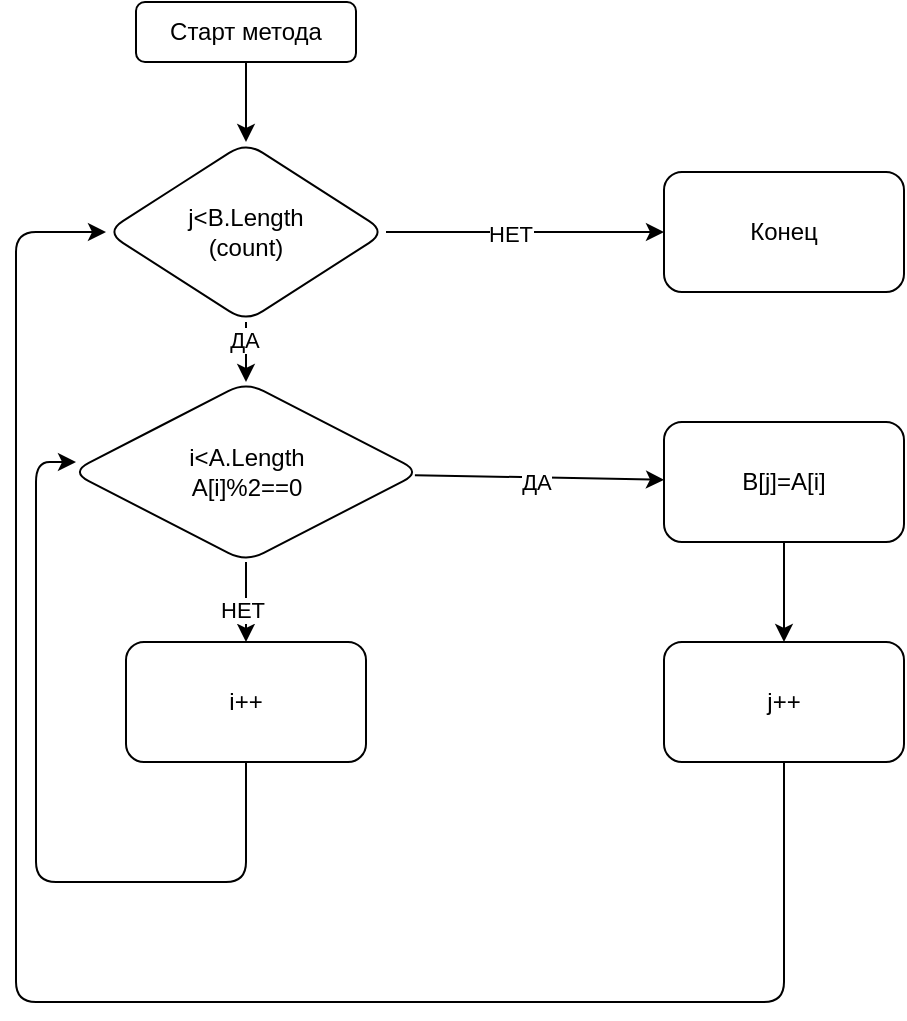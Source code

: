<mxfile>
    <diagram id="bfdL_tMOWCH0kUlOYWKH" name="Страница 1">
        <mxGraphModel dx="850" dy="306" grid="1" gridSize="10" guides="1" tooltips="1" connect="1" arrows="1" fold="1" page="1" pageScale="1" pageWidth="827" pageHeight="1169" math="0" shadow="0">
            <root>
                <mxCell id="0"/>
                <mxCell id="1" parent="0"/>
                <mxCell id="34" value="" style="edgeStyle=none;html=1;" parent="1" source="2" target="31" edge="1">
                    <mxGeometry relative="1" as="geometry"/>
                </mxCell>
                <mxCell id="2" value="Старт метода" style="rounded=1;whiteSpace=wrap;html=1;" parent="1" vertex="1">
                    <mxGeometry x="90" y="10" width="110" height="30" as="geometry"/>
                </mxCell>
                <mxCell id="14" value="" style="edgeStyle=none;html=1;" parent="1" source="12" target="13" edge="1">
                    <mxGeometry relative="1" as="geometry"/>
                </mxCell>
                <mxCell id="39" value="ДА" style="edgeLabel;html=1;align=center;verticalAlign=middle;resizable=0;points=[];" parent="14" vertex="1" connectable="0">
                    <mxGeometry x="-0.027" y="-2" relative="1" as="geometry">
                        <mxPoint as="offset"/>
                    </mxGeometry>
                </mxCell>
                <mxCell id="19" value="" style="edgeStyle=none;html=1;" parent="1" source="12" target="18" edge="1">
                    <mxGeometry relative="1" as="geometry"/>
                </mxCell>
                <mxCell id="20" value="НЕТ" style="edgeLabel;html=1;align=center;verticalAlign=middle;resizable=0;points=[];" parent="19" vertex="1" connectable="0">
                    <mxGeometry x="0.165" y="-2" relative="1" as="geometry">
                        <mxPoint as="offset"/>
                    </mxGeometry>
                </mxCell>
                <mxCell id="12" value="i&amp;lt;A.Length&lt;br&gt;A[i]%2==0" style="rhombus;whiteSpace=wrap;html=1;rounded=1;" parent="1" vertex="1">
                    <mxGeometry x="57.5" y="200" width="175" height="90" as="geometry"/>
                </mxCell>
                <mxCell id="22" value="" style="edgeStyle=none;html=1;" parent="1" source="13" target="21" edge="1">
                    <mxGeometry relative="1" as="geometry"/>
                </mxCell>
                <mxCell id="13" value="B[j]=A[i]" style="whiteSpace=wrap;html=1;rounded=1;" parent="1" vertex="1">
                    <mxGeometry x="354" y="220" width="120" height="60" as="geometry"/>
                </mxCell>
                <mxCell id="18" value="i++" style="whiteSpace=wrap;html=1;rounded=1;" parent="1" vertex="1">
                    <mxGeometry x="85" y="330" width="120" height="60" as="geometry"/>
                </mxCell>
                <mxCell id="21" value="j++" style="whiteSpace=wrap;html=1;rounded=1;" parent="1" vertex="1">
                    <mxGeometry x="354" y="330" width="120" height="60" as="geometry"/>
                </mxCell>
                <mxCell id="30" value="" style="endArrow=classic;html=1;exitX=0.5;exitY=1;exitDx=0;exitDy=0;entryX=0;entryY=0.5;entryDx=0;entryDy=0;" parent="1" source="21" target="31" edge="1">
                    <mxGeometry width="50" height="50" relative="1" as="geometry">
                        <mxPoint x="180" y="310" as="sourcePoint"/>
                        <mxPoint x="90" y="120" as="targetPoint"/>
                        <Array as="points">
                            <mxPoint x="414" y="510"/>
                            <mxPoint x="30" y="510"/>
                            <mxPoint x="30" y="125"/>
                        </Array>
                    </mxGeometry>
                </mxCell>
                <mxCell id="33" value="" style="edgeStyle=none;html=1;" parent="1" source="31" target="32" edge="1">
                    <mxGeometry relative="1" as="geometry"/>
                </mxCell>
                <mxCell id="37" value="НЕТ" style="edgeLabel;html=1;align=center;verticalAlign=middle;resizable=0;points=[];" parent="33" vertex="1" connectable="0">
                    <mxGeometry x="-0.108" y="-1" relative="1" as="geometry">
                        <mxPoint as="offset"/>
                    </mxGeometry>
                </mxCell>
                <mxCell id="35" value="" style="edgeStyle=none;html=1;" parent="1" source="31" target="12" edge="1">
                    <mxGeometry relative="1" as="geometry"/>
                </mxCell>
                <mxCell id="38" value="ДА" style="edgeLabel;html=1;align=center;verticalAlign=middle;resizable=0;points=[];" parent="35" vertex="1" connectable="0">
                    <mxGeometry x="-0.4" y="-1" relative="1" as="geometry">
                        <mxPoint as="offset"/>
                    </mxGeometry>
                </mxCell>
                <mxCell id="31" value="j&amp;lt;B.Length&lt;br&gt;(count)" style="rhombus;whiteSpace=wrap;html=1;rounded=1;" parent="1" vertex="1">
                    <mxGeometry x="75" y="80" width="140" height="90" as="geometry"/>
                </mxCell>
                <mxCell id="32" value="Конец" style="whiteSpace=wrap;html=1;rounded=1;" parent="1" vertex="1">
                    <mxGeometry x="354" y="95" width="120" height="60" as="geometry"/>
                </mxCell>
                <mxCell id="36" value="" style="endArrow=classic;html=1;exitX=0.5;exitY=1;exitDx=0;exitDy=0;" parent="1" source="18" edge="1">
                    <mxGeometry width="50" height="50" relative="1" as="geometry">
                        <mxPoint x="130" y="450" as="sourcePoint"/>
                        <mxPoint x="60" y="240" as="targetPoint"/>
                        <Array as="points">
                            <mxPoint x="145" y="450"/>
                            <mxPoint x="40" y="450"/>
                            <mxPoint x="40" y="240"/>
                        </Array>
                    </mxGeometry>
                </mxCell>
            </root>
        </mxGraphModel>
    </diagram>
</mxfile>